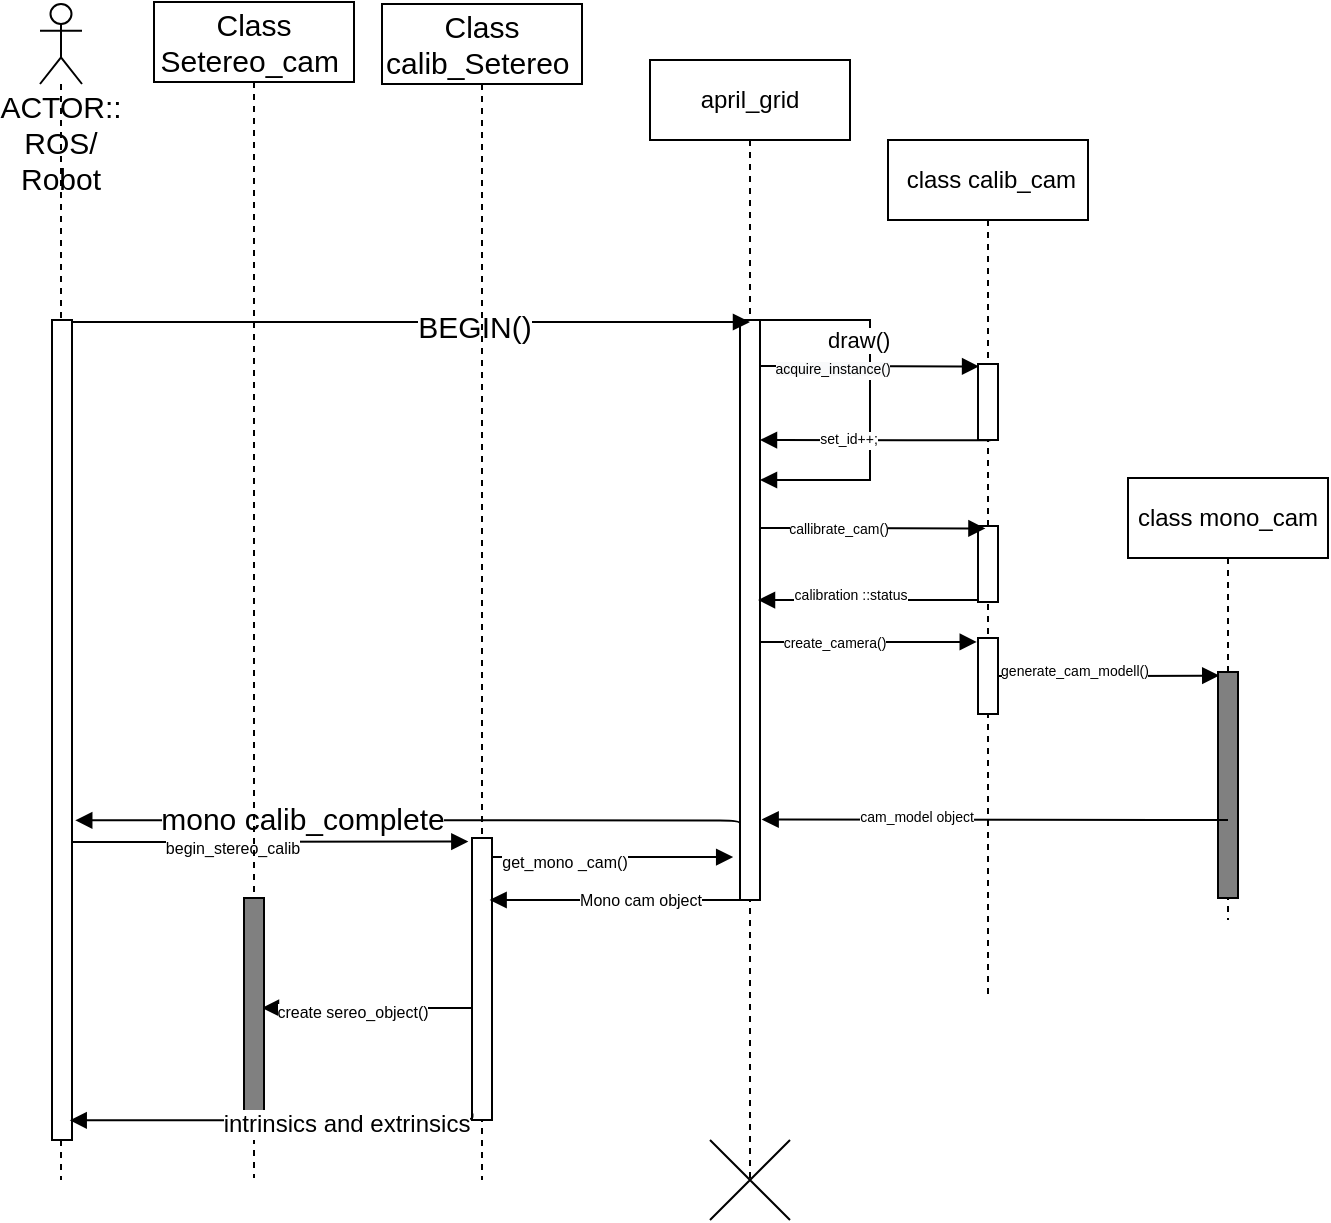 <mxfile>
    <diagram id="6TcPL_EzFMyiEL8BHNqk" name="Page-1">
        <mxGraphModel dx="772" dy="376" grid="1" gridSize="10" guides="1" tooltips="1" connect="1" arrows="1" fold="1" page="1" pageScale="1" pageWidth="850" pageHeight="1100" math="0" shadow="0">
            <root>
                <mxCell id="0"/>
                <mxCell id="1" parent="0"/>
                <mxCell id="hDovkQ81fUDKO01cRCzx-9" value="april_grid" style="shape=umlLifeline;perimeter=lifelinePerimeter;whiteSpace=wrap;html=1;container=1;collapsible=0;recursiveResize=0;outlineConnect=0;" vertex="1" parent="1">
                    <mxGeometry x="334" y="80" width="100" height="560" as="geometry"/>
                </mxCell>
                <mxCell id="_m5JJ1gMDbVCV7416WM--7" value="" style="html=1;points=[];perimeter=orthogonalPerimeter;" vertex="1" parent="hDovkQ81fUDKO01cRCzx-9">
                    <mxGeometry x="45" y="130" width="10" height="290" as="geometry"/>
                </mxCell>
                <mxCell id="_m5JJ1gMDbVCV7416WM--8" value="draw()" style="edgeStyle=orthogonalEdgeStyle;html=1;align=left;spacingLeft=2;endArrow=block;rounded=0;" edge="1" parent="hDovkQ81fUDKO01cRCzx-9">
                    <mxGeometry x="-0.686" y="-10" relative="1" as="geometry">
                        <mxPoint x="55" y="130" as="sourcePoint"/>
                        <Array as="points">
                            <mxPoint x="110" y="130"/>
                            <mxPoint x="110" y="210"/>
                        </Array>
                        <mxPoint x="55" y="210" as="targetPoint"/>
                        <mxPoint as="offset"/>
                    </mxGeometry>
                </mxCell>
                <mxCell id="_m5JJ1gMDbVCV7416WM--17" value="class mono_cam" style="shape=umlLifeline;perimeter=lifelinePerimeter;whiteSpace=wrap;html=1;container=1;collapsible=0;recursiveResize=0;outlineConnect=0;" vertex="1" parent="1">
                    <mxGeometry x="573" y="289" width="100" height="221" as="geometry"/>
                </mxCell>
                <mxCell id="_m5JJ1gMDbVCV7416WM--18" value="" style="html=1;points=[];perimeter=orthogonalPerimeter;fillColor=#808080;" vertex="1" parent="_m5JJ1gMDbVCV7416WM--17">
                    <mxGeometry x="45" y="97" width="10" height="113" as="geometry"/>
                </mxCell>
                <mxCell id="_m5JJ1gMDbVCV7416WM--19" value="&amp;nbsp;class calib_cam" style="shape=umlLifeline;perimeter=lifelinePerimeter;whiteSpace=wrap;html=1;container=1;collapsible=0;recursiveResize=0;outlineConnect=0;" vertex="1" parent="1">
                    <mxGeometry x="453" y="120" width="100" height="430" as="geometry"/>
                </mxCell>
                <mxCell id="_m5JJ1gMDbVCV7416WM--20" value="" style="html=1;points=[];perimeter=orthogonalPerimeter;" vertex="1" parent="_m5JJ1gMDbVCV7416WM--19">
                    <mxGeometry x="45" y="112" width="10" height="38" as="geometry"/>
                </mxCell>
                <mxCell id="_m5JJ1gMDbVCV7416WM--37" value="" style="html=1;points=[];perimeter=orthogonalPerimeter;" vertex="1" parent="_m5JJ1gMDbVCV7416WM--19">
                    <mxGeometry x="45" y="249" width="10" height="38" as="geometry"/>
                </mxCell>
                <mxCell id="hDovkQ81fUDKO01cRCzx-10" value="" style="shape=umlDestroy;dashed=0;" vertex="1" parent="1">
                    <mxGeometry x="364" y="620" width="40" height="40" as="geometry"/>
                </mxCell>
                <mxCell id="_m5JJ1gMDbVCV7416WM--23" style="edgeStyle=orthogonalEdgeStyle;html=1;fontSize=7;endArrow=block;endFill=1;exitX=0.72;exitY=0.976;exitDx=0;exitDy=0;exitPerimeter=0;" edge="1" parent="1">
                    <mxGeometry relative="1" as="geometry">
                        <mxPoint x="504.2" y="270.088" as="sourcePoint"/>
                        <mxPoint x="389" y="270" as="targetPoint"/>
                        <Array as="points">
                            <mxPoint x="473" y="270"/>
                            <mxPoint x="473" y="270"/>
                        </Array>
                    </mxGeometry>
                </mxCell>
                <mxCell id="_m5JJ1gMDbVCV7416WM--24" value="set_id++;" style="edgeLabel;html=1;align=center;verticalAlign=middle;resizable=0;points=[];fontSize=7;" vertex="1" connectable="0" parent="_m5JJ1gMDbVCV7416WM--23">
                    <mxGeometry x="0.238" relative="1" as="geometry">
                        <mxPoint as="offset"/>
                    </mxGeometry>
                </mxCell>
                <mxCell id="_m5JJ1gMDbVCV7416WM--27" style="edgeStyle=orthogonalEdgeStyle;html=1;fontSize=7;endArrow=block;endFill=1;" edge="1" parent="1" source="_m5JJ1gMDbVCV7416WM--7">
                    <mxGeometry relative="1" as="geometry">
                        <mxPoint x="498.54" y="233.221" as="targetPoint"/>
                        <Array as="points">
                            <mxPoint x="414" y="233"/>
                            <mxPoint x="414" y="233"/>
                        </Array>
                    </mxGeometry>
                </mxCell>
                <mxCell id="_m5JJ1gMDbVCV7416WM--28" value="&lt;span style=&quot;background-color: rgb(248 , 249 , 250)&quot;&gt;acquire_instance()&lt;/span&gt;" style="edgeLabel;html=1;align=center;verticalAlign=middle;resizable=0;points=[];fontSize=7;" vertex="1" connectable="0" parent="_m5JJ1gMDbVCV7416WM--27">
                    <mxGeometry x="-0.346" y="-2" relative="1" as="geometry">
                        <mxPoint as="offset"/>
                    </mxGeometry>
                </mxCell>
                <mxCell id="_m5JJ1gMDbVCV7416WM--35" style="edgeStyle=orthogonalEdgeStyle;html=1;fontSize=7;endArrow=block;endFill=1;" edge="1" parent="1">
                    <mxGeometry relative="1" as="geometry">
                        <mxPoint x="388.008" y="350.043" as="targetPoint"/>
                        <mxPoint x="498" y="350.0" as="sourcePoint"/>
                        <Array as="points">
                            <mxPoint x="474" y="350"/>
                            <mxPoint x="474" y="350"/>
                        </Array>
                    </mxGeometry>
                </mxCell>
                <mxCell id="_m5JJ1gMDbVCV7416WM--36" value="calibration ::status" style="edgeLabel;html=1;align=center;verticalAlign=middle;resizable=0;points=[];fontSize=7;" vertex="1" connectable="0" parent="_m5JJ1gMDbVCV7416WM--35">
                    <mxGeometry x="0.163" y="-2" relative="1" as="geometry">
                        <mxPoint as="offset"/>
                    </mxGeometry>
                </mxCell>
                <mxCell id="_m5JJ1gMDbVCV7416WM--29" value="" style="html=1;points=[];perimeter=orthogonalPerimeter;" vertex="1" parent="1">
                    <mxGeometry x="498" y="313" width="10" height="38" as="geometry"/>
                </mxCell>
                <mxCell id="_m5JJ1gMDbVCV7416WM--31" style="edgeStyle=orthogonalEdgeStyle;html=1;fontSize=7;endArrow=block;endFill=1;" edge="1" parent="1" source="_m5JJ1gMDbVCV7416WM--7">
                    <mxGeometry relative="1" as="geometry">
                        <mxPoint x="501.723" y="314.24" as="targetPoint"/>
                        <Array as="points">
                            <mxPoint x="414" y="314"/>
                            <mxPoint x="414" y="314"/>
                        </Array>
                    </mxGeometry>
                </mxCell>
                <mxCell id="_m5JJ1gMDbVCV7416WM--32" value="callibrate_cam()" style="edgeLabel;html=1;align=center;verticalAlign=middle;resizable=0;points=[];fontSize=7;" vertex="1" connectable="0" parent="_m5JJ1gMDbVCV7416WM--31">
                    <mxGeometry x="-0.304" y="-1" relative="1" as="geometry">
                        <mxPoint as="offset"/>
                    </mxGeometry>
                </mxCell>
                <mxCell id="_m5JJ1gMDbVCV7416WM--38" style="edgeStyle=orthogonalEdgeStyle;html=1;entryX=0.062;entryY=0.016;entryDx=0;entryDy=0;entryPerimeter=0;fontSize=7;endArrow=block;endFill=1;" edge="1" parent="1" source="_m5JJ1gMDbVCV7416WM--37" target="_m5JJ1gMDbVCV7416WM--18">
                    <mxGeometry relative="1" as="geometry"/>
                </mxCell>
                <mxCell id="_m5JJ1gMDbVCV7416WM--41" value="generate_cam_modell()" style="edgeLabel;html=1;align=center;verticalAlign=middle;resizable=0;points=[];fontSize=7;" vertex="1" connectable="0" parent="_m5JJ1gMDbVCV7416WM--38">
                    <mxGeometry x="-0.311" y="2" relative="1" as="geometry">
                        <mxPoint as="offset"/>
                    </mxGeometry>
                </mxCell>
                <mxCell id="_m5JJ1gMDbVCV7416WM--39" style="edgeStyle=orthogonalEdgeStyle;html=1;fontSize=7;endArrow=block;endFill=1;" edge="1" parent="1" source="_m5JJ1gMDbVCV7416WM--7">
                    <mxGeometry relative="1" as="geometry">
                        <mxPoint x="497.383" y="370.953" as="targetPoint"/>
                        <Array as="points">
                            <mxPoint x="414" y="371"/>
                            <mxPoint x="414" y="371"/>
                        </Array>
                    </mxGeometry>
                </mxCell>
                <mxCell id="_m5JJ1gMDbVCV7416WM--40" value="create_camera()" style="edgeLabel;html=1;align=center;verticalAlign=middle;resizable=0;points=[];fontSize=7;" vertex="1" connectable="0" parent="_m5JJ1gMDbVCV7416WM--39">
                    <mxGeometry x="-0.314" y="-1" relative="1" as="geometry">
                        <mxPoint as="offset"/>
                    </mxGeometry>
                </mxCell>
                <mxCell id="_m5JJ1gMDbVCV7416WM--42" style="edgeStyle=orthogonalEdgeStyle;html=1;fontSize=7;endArrow=block;endFill=1;" edge="1" parent="1">
                    <mxGeometry relative="1" as="geometry">
                        <mxPoint x="389.825" y="459.738" as="targetPoint"/>
                        <mxPoint x="623.0" y="460" as="sourcePoint"/>
                        <Array as="points">
                            <mxPoint x="599" y="460"/>
                            <mxPoint x="599" y="460"/>
                        </Array>
                    </mxGeometry>
                </mxCell>
                <mxCell id="_m5JJ1gMDbVCV7416WM--43" value="cam_model object" style="edgeLabel;html=1;align=center;verticalAlign=middle;resizable=0;points=[];fontSize=7;" vertex="1" connectable="0" parent="_m5JJ1gMDbVCV7416WM--42">
                    <mxGeometry x="0.338" y="-1" relative="1" as="geometry">
                        <mxPoint as="offset"/>
                    </mxGeometry>
                </mxCell>
                <mxCell id="_m5JJ1gMDbVCV7416WM--45" style="edgeStyle=orthogonalEdgeStyle;html=1;fontSize=15;endArrow=block;endFill=1;" edge="1" parent="1">
                    <mxGeometry relative="1" as="geometry">
                        <mxPoint x="39.31" y="211" as="sourcePoint"/>
                        <mxPoint x="384" y="211" as="targetPoint"/>
                        <Array as="points">
                            <mxPoint x="374" y="211"/>
                        </Array>
                    </mxGeometry>
                </mxCell>
                <mxCell id="_m5JJ1gMDbVCV7416WM--46" value="BEGIN()" style="edgeLabel;html=1;align=center;verticalAlign=middle;resizable=0;points=[];fontSize=15;" vertex="1" connectable="0" parent="_m5JJ1gMDbVCV7416WM--45">
                    <mxGeometry x="0.198" y="-2" relative="1" as="geometry">
                        <mxPoint as="offset"/>
                    </mxGeometry>
                </mxCell>
                <mxCell id="_m5JJ1gMDbVCV7416WM--44" value="&lt;font style=&quot;font-size: 15px&quot;&gt;ACTOR:: ROS/ Robot&lt;/font&gt;" style="shape=umlLifeline;participant=umlActor;perimeter=lifelinePerimeter;whiteSpace=wrap;html=1;container=1;collapsible=0;recursiveResize=0;verticalAlign=top;spacingTop=36;outlineConnect=0;fontSize=7;" vertex="1" parent="1">
                    <mxGeometry x="29" y="52" width="21" height="588" as="geometry"/>
                </mxCell>
                <mxCell id="_m5JJ1gMDbVCV7416WM--47" value="Class calib_Setereo&amp;nbsp;" style="shape=umlLifeline;perimeter=lifelinePerimeter;whiteSpace=wrap;html=1;container=1;collapsible=0;recursiveResize=0;outlineConnect=0;fontSize=15;" vertex="1" parent="1">
                    <mxGeometry x="200" y="52" width="100" height="588" as="geometry"/>
                </mxCell>
                <mxCell id="_m5JJ1gMDbVCV7416WM--52" style="edgeStyle=orthogonalEdgeStyle;html=1;entryX=-0.183;entryY=0.055;entryDx=0;entryDy=0;entryPerimeter=0;fontSize=15;endArrow=block;endFill=1;" edge="1" parent="1">
                    <mxGeometry relative="1" as="geometry">
                        <mxPoint x="45.0" y="471.034" as="sourcePoint"/>
                        <mxPoint x="243.17" y="470.755" as="targetPoint"/>
                        <Array as="points">
                            <mxPoint x="80" y="471"/>
                            <mxPoint x="80" y="471"/>
                        </Array>
                    </mxGeometry>
                </mxCell>
                <mxCell id="_m5JJ1gMDbVCV7416WM--53" value="&lt;font style=&quot;font-size: 8px&quot;&gt;begin_stereo_calib&lt;/font&gt;" style="edgeLabel;html=1;align=center;verticalAlign=middle;resizable=0;points=[];fontSize=15;" vertex="1" connectable="0" parent="_m5JJ1gMDbVCV7416WM--52">
                    <mxGeometry x="-0.194" relative="1" as="geometry">
                        <mxPoint as="offset"/>
                    </mxGeometry>
                </mxCell>
                <mxCell id="_m5JJ1gMDbVCV7416WM--50" value="" style="html=1;points=[];perimeter=orthogonalPerimeter;" vertex="1" parent="1">
                    <mxGeometry x="35" y="210" width="10" height="410" as="geometry"/>
                </mxCell>
                <mxCell id="_m5JJ1gMDbVCV7416WM--48" style="edgeStyle=orthogonalEdgeStyle;html=1;fontSize=15;endArrow=block;endFill=1;entryX=1.162;entryY=0.615;entryDx=0;entryDy=0;entryPerimeter=0;" edge="1" parent="1">
                    <mxGeometry relative="1" as="geometry">
                        <mxPoint x="379" y="463.034" as="sourcePoint"/>
                        <mxPoint x="46.62" y="460.15" as="targetPoint"/>
                        <Array as="points">
                            <mxPoint x="379" y="460"/>
                        </Array>
                    </mxGeometry>
                </mxCell>
                <mxCell id="_m5JJ1gMDbVCV7416WM--49" value="mono calib_complete" style="edgeLabel;html=1;align=center;verticalAlign=middle;resizable=0;points=[];fontSize=15;" vertex="1" connectable="0" parent="_m5JJ1gMDbVCV7416WM--48">
                    <mxGeometry x="0.19" y="1" relative="1" as="geometry">
                        <mxPoint x="-23" y="-2" as="offset"/>
                    </mxGeometry>
                </mxCell>
                <mxCell id="_m5JJ1gMDbVCV7416WM--56" style="edgeStyle=orthogonalEdgeStyle;html=1;entryX=-0.341;entryY=0.926;entryDx=0;entryDy=0;entryPerimeter=0;fontSize=8;endArrow=block;endFill=1;" edge="1" parent="1" source="_m5JJ1gMDbVCV7416WM--51" target="_m5JJ1gMDbVCV7416WM--7">
                    <mxGeometry relative="1" as="geometry">
                        <Array as="points">
                            <mxPoint x="315" y="479"/>
                        </Array>
                    </mxGeometry>
                </mxCell>
                <mxCell id="_m5JJ1gMDbVCV7416WM--57" value="get_mono _cam()" style="edgeLabel;html=1;align=center;verticalAlign=middle;resizable=0;points=[];fontSize=8;" vertex="1" connectable="0" parent="_m5JJ1gMDbVCV7416WM--56">
                    <mxGeometry x="-0.401" y="-2" relative="1" as="geometry">
                        <mxPoint as="offset"/>
                    </mxGeometry>
                </mxCell>
                <mxCell id="_m5JJ1gMDbVCV7416WM--60" style="edgeStyle=orthogonalEdgeStyle;html=1;entryX=0.9;entryY=0.097;entryDx=0;entryDy=0;entryPerimeter=0;fontSize=8;endArrow=block;endFill=1;" edge="1" parent="1">
                    <mxGeometry relative="1" as="geometry">
                        <mxPoint x="245.0" y="554.0" as="sourcePoint"/>
                        <mxPoint x="140.0" y="553.961" as="targetPoint"/>
                        <Array as="points">
                            <mxPoint x="210" y="554"/>
                            <mxPoint x="210" y="554"/>
                        </Array>
                    </mxGeometry>
                </mxCell>
                <mxCell id="_m5JJ1gMDbVCV7416WM--61" value="create sereo_object()" style="edgeLabel;html=1;align=center;verticalAlign=middle;resizable=0;points=[];fontSize=8;" vertex="1" connectable="0" parent="_m5JJ1gMDbVCV7416WM--60">
                    <mxGeometry x="0.145" y="2" relative="1" as="geometry">
                        <mxPoint as="offset"/>
                    </mxGeometry>
                </mxCell>
                <mxCell id="_m5JJ1gMDbVCV7416WM--51" value="" style="html=1;points=[];perimeter=orthogonalPerimeter;" vertex="1" parent="1">
                    <mxGeometry x="245" y="469" width="10" height="141" as="geometry"/>
                </mxCell>
                <mxCell id="_m5JJ1gMDbVCV7416WM--54" style="edgeStyle=orthogonalEdgeStyle;html=1;fontSize=8;endArrow=block;endFill=1;" edge="1" parent="1">
                    <mxGeometry relative="1" as="geometry">
                        <mxPoint x="383" y="500.0" as="sourcePoint"/>
                        <mxPoint x="253.81" y="500.0" as="targetPoint"/>
                        <Array as="points">
                            <mxPoint x="324" y="500"/>
                            <mxPoint x="324" y="500"/>
                        </Array>
                    </mxGeometry>
                </mxCell>
                <mxCell id="_m5JJ1gMDbVCV7416WM--55" value="Mono cam object" style="edgeLabel;html=1;align=center;verticalAlign=middle;resizable=0;points=[];fontSize=8;" vertex="1" connectable="0" parent="_m5JJ1gMDbVCV7416WM--54">
                    <mxGeometry x="-0.154" relative="1" as="geometry">
                        <mxPoint as="offset"/>
                    </mxGeometry>
                </mxCell>
                <mxCell id="_m5JJ1gMDbVCV7416WM--58" value="Class Setereo_cam&amp;nbsp;" style="shape=umlLifeline;perimeter=lifelinePerimeter;whiteSpace=wrap;html=1;container=1;collapsible=0;recursiveResize=0;outlineConnect=0;fontSize=15;" vertex="1" parent="1">
                    <mxGeometry x="86" y="51" width="100" height="588" as="geometry"/>
                </mxCell>
                <mxCell id="_m5JJ1gMDbVCV7416WM--59" value="" style="html=1;points=[];perimeter=orthogonalPerimeter;fillColor=#808080;" vertex="1" parent="1">
                    <mxGeometry x="131" y="499" width="10" height="113" as="geometry"/>
                </mxCell>
                <mxCell id="_m5JJ1gMDbVCV7416WM--63" style="edgeStyle=orthogonalEdgeStyle;html=1;entryX=0.886;entryY=0.937;entryDx=0;entryDy=0;entryPerimeter=0;fontSize=8;endArrow=block;endFill=1;exitX=0.024;exitY=0.977;exitDx=0;exitDy=0;exitPerimeter=0;" edge="1" parent="1" source="_m5JJ1gMDbVCV7416WM--51">
                    <mxGeometry relative="1" as="geometry">
                        <mxPoint x="245.0" y="623.034" as="sourcePoint"/>
                        <mxPoint x="43.86" y="610.17" as="targetPoint"/>
                        <Array as="points">
                            <mxPoint x="245" y="610"/>
                        </Array>
                    </mxGeometry>
                </mxCell>
                <mxCell id="_m5JJ1gMDbVCV7416WM--64" value="&lt;span style=&quot;font-size: 12px&quot;&gt;intrinsics and extrinsics&lt;/span&gt;" style="edgeLabel;html=1;align=center;verticalAlign=middle;resizable=0;points=[];fontSize=8;" vertex="1" connectable="0" parent="_m5JJ1gMDbVCV7416WM--63">
                    <mxGeometry x="-0.351" y="2" relative="1" as="geometry">
                        <mxPoint as="offset"/>
                    </mxGeometry>
                </mxCell>
            </root>
        </mxGraphModel>
    </diagram>
    <diagram id="Vpa290mEQZgqXZkdQ85W" name="class diagram">
        <mxGraphModel dx="1600" dy="779" grid="1" gridSize="10" guides="1" tooltips="1" connect="1" arrows="1" fold="1" page="1" pageScale="1" pageWidth="850" pageHeight="1100" math="0" shadow="0">
            <root>
                <mxCell id="uEoAcisM7GpEx017tqVl-0"/>
                <mxCell id="uEoAcisM7GpEx017tqVl-1" parent="uEoAcisM7GpEx017tqVl-0"/>
                <mxCell id="uEoAcisM7GpEx017tqVl-2" value="class :calib_core" style="swimlane;fontStyle=0;childLayout=stackLayout;horizontal=1;startSize=30;horizontalStack=0;resizeParent=1;resizeParentMax=0;resizeLast=0;collapsible=1;marginBottom=0;" vertex="1" parent="uEoAcisM7GpEx017tqVl-1">
                    <mxGeometry x="210" y="30" width="140" height="120" as="geometry"/>
                </mxCell>
                <mxCell id="uEoAcisM7GpEx017tqVl-3" value="+create_pt+cloud()" style="text;strokeColor=none;fillColor=none;align=left;verticalAlign=middle;spacingLeft=4;spacingRight=4;overflow=hidden;points=[[0,0.5],[1,0.5]];portConstraint=eastwest;rotatable=0;" vertex="1" parent="uEoAcisM7GpEx017tqVl-2">
                    <mxGeometry y="30" width="140" height="30" as="geometry"/>
                </mxCell>
                <mxCell id="uEoAcisM7GpEx017tqVl-4" value="calibrate()" style="text;strokeColor=none;fillColor=none;align=left;verticalAlign=middle;spacingLeft=4;spacingRight=4;overflow=hidden;points=[[0,0.5],[1,0.5]];portConstraint=eastwest;rotatable=0;" vertex="1" parent="uEoAcisM7GpEx017tqVl-2">
                    <mxGeometry y="60" width="140" height="30" as="geometry"/>
                </mxCell>
                <mxCell id="uEoAcisM7GpEx017tqVl-5" value="+generate_cam()" style="text;strokeColor=none;fillColor=none;align=left;verticalAlign=middle;spacingLeft=4;spacingRight=4;overflow=hidden;points=[[0,0.5],[1,0.5]];portConstraint=eastwest;rotatable=0;" vertex="1" parent="uEoAcisM7GpEx017tqVl-2">
                    <mxGeometry y="90" width="140" height="30" as="geometry"/>
                </mxCell>
                <mxCell id="uEoAcisM7GpEx017tqVl-6" value="class :calib_mono" style="swimlane;fontStyle=0;childLayout=stackLayout;horizontal=1;startSize=30;horizontalStack=0;resizeParent=1;resizeParentMax=0;resizeLast=0;collapsible=1;marginBottom=0;" vertex="1" parent="uEoAcisM7GpEx017tqVl-1">
                    <mxGeometry x="90" y="250" width="140" height="120" as="geometry"/>
                </mxCell>
                <mxCell id="uEoAcisM7GpEx017tqVl-7" value="+create_ptcloud()" style="text;strokeColor=none;fillColor=none;align=left;verticalAlign=middle;spacingLeft=4;spacingRight=4;overflow=hidden;points=[[0,0.5],[1,0.5]];portConstraint=eastwest;rotatable=0;" vertex="1" parent="uEoAcisM7GpEx017tqVl-6">
                    <mxGeometry y="30" width="140" height="30" as="geometry"/>
                </mxCell>
                <mxCell id="uEoAcisM7GpEx017tqVl-8" value="calibrate()" style="text;strokeColor=none;fillColor=none;align=left;verticalAlign=middle;spacingLeft=4;spacingRight=4;overflow=hidden;points=[[0,0.5],[1,0.5]];portConstraint=eastwest;rotatable=0;" vertex="1" parent="uEoAcisM7GpEx017tqVl-6">
                    <mxGeometry y="60" width="140" height="30" as="geometry"/>
                </mxCell>
                <mxCell id="uEoAcisM7GpEx017tqVl-9" value="+generate_cam()" style="text;strokeColor=none;fillColor=none;align=left;verticalAlign=middle;spacingLeft=4;spacingRight=4;overflow=hidden;points=[[0,0.5],[1,0.5]];portConstraint=eastwest;rotatable=0;" vertex="1" parent="uEoAcisM7GpEx017tqVl-6">
                    <mxGeometry y="90" width="140" height="30" as="geometry"/>
                </mxCell>
                <mxCell id="uEoAcisM7GpEx017tqVl-10" value="class :calib_setero" style="swimlane;fontStyle=0;childLayout=stackLayout;horizontal=1;startSize=30;horizontalStack=0;resizeParent=1;resizeParentMax=0;resizeLast=0;collapsible=1;marginBottom=0;" vertex="1" parent="uEoAcisM7GpEx017tqVl-1">
                    <mxGeometry x="320" y="250" width="143" height="120" as="geometry"/>
                </mxCell>
                <mxCell id="uEoAcisM7GpEx017tqVl-11" value="+create_pt_cloud()" style="text;strokeColor=none;fillColor=none;align=left;verticalAlign=middle;spacingLeft=4;spacingRight=4;overflow=hidden;points=[[0,0.5],[1,0.5]];portConstraint=eastwest;rotatable=0;" vertex="1" parent="uEoAcisM7GpEx017tqVl-10">
                    <mxGeometry y="30" width="143" height="30" as="geometry"/>
                </mxCell>
                <mxCell id="uEoAcisM7GpEx017tqVl-12" value="calibrate()" style="text;strokeColor=none;fillColor=none;align=left;verticalAlign=middle;spacingLeft=4;spacingRight=4;overflow=hidden;points=[[0,0.5],[1,0.5]];portConstraint=eastwest;rotatable=0;" vertex="1" parent="uEoAcisM7GpEx017tqVl-10">
                    <mxGeometry y="60" width="143" height="30" as="geometry"/>
                </mxCell>
                <mxCell id="uEoAcisM7GpEx017tqVl-13" value="+generate_cam()" style="text;strokeColor=none;fillColor=none;align=left;verticalAlign=middle;spacingLeft=4;spacingRight=4;overflow=hidden;points=[[0,0.5],[1,0.5]];portConstraint=eastwest;rotatable=0;" vertex="1" parent="uEoAcisM7GpEx017tqVl-10">
                    <mxGeometry y="90" width="143" height="30" as="geometry"/>
                </mxCell>
                <mxCell id="uEoAcisM7GpEx017tqVl-14" value="" style="endArrow=block;endFill=0;endSize=12;html=1;exitX=0.5;exitY=0;exitDx=0;exitDy=0;entryX=0.494;entryY=1.162;entryDx=0;entryDy=0;entryPerimeter=0;" edge="1" parent="uEoAcisM7GpEx017tqVl-1">
                    <mxGeometry width="160" relative="1" as="geometry">
                        <mxPoint x="389.5" y="247" as="sourcePoint"/>
                        <mxPoint x="277.16" y="151.86" as="targetPoint"/>
                        <Array as="points">
                            <mxPoint x="390" y="190"/>
                            <mxPoint x="277" y="190"/>
                        </Array>
                    </mxGeometry>
                </mxCell>
                <mxCell id="uEoAcisM7GpEx017tqVl-15" value="" style="endArrow=block;endFill=0;endSize=12;html=1;exitX=0.5;exitY=0;exitDx=0;exitDy=0;" edge="1" parent="uEoAcisM7GpEx017tqVl-1" source="uEoAcisM7GpEx017tqVl-6">
                    <mxGeometry width="160" relative="1" as="geometry">
                        <mxPoint x="60" y="170" as="sourcePoint"/>
                        <mxPoint x="277" y="153" as="targetPoint"/>
                        <Array as="points">
                            <mxPoint x="160" y="190"/>
                            <mxPoint x="220" y="190"/>
                            <mxPoint x="280" y="190"/>
                            <mxPoint x="277" y="170"/>
                        </Array>
                    </mxGeometry>
                </mxCell>
                <mxCell id="uEoAcisM7GpEx017tqVl-30" value="" style="group;rotation=-180;" vertex="1" connectable="0" parent="uEoAcisM7GpEx017tqVl-1">
                    <mxGeometry x="84" y="492" width="373" height="340" as="geometry"/>
                </mxCell>
                <mxCell id="uEoAcisM7GpEx017tqVl-16" value="class :cam_core" style="swimlane;fontStyle=0;childLayout=stackLayout;horizontal=1;startSize=30;horizontalStack=0;resizeParent=1;resizeParentMax=0;resizeLast=0;collapsible=1;marginBottom=0;rotation=0;" vertex="1" parent="uEoAcisM7GpEx017tqVl-30">
                    <mxGeometry x="112" y="221" width="140" height="150" as="geometry"/>
                </mxCell>
                <mxCell id="uEoAcisM7GpEx017tqVl-17" value="+get_image_pt_cloud()" style="text;strokeColor=none;fillColor=none;align=left;verticalAlign=middle;spacingLeft=4;spacingRight=4;overflow=hidden;points=[[0,0.5],[1,0.5]];portConstraint=eastwest;rotatable=0;rotation=0;" vertex="1" parent="uEoAcisM7GpEx017tqVl-16">
                    <mxGeometry y="30" width="140" height="30" as="geometry"/>
                </mxCell>
                <mxCell id="uEoAcisM7GpEx017tqVl-18" value="+get_cam_matrix()" style="text;strokeColor=none;fillColor=none;align=left;verticalAlign=middle;spacingLeft=4;spacingRight=4;overflow=hidden;points=[[0,0.5],[1,0.5]];portConstraint=eastwest;rotatable=0;rotation=0;" vertex="1" parent="uEoAcisM7GpEx017tqVl-16">
                    <mxGeometry y="60" width="140" height="30" as="geometry"/>
                </mxCell>
                <mxCell id="uEoAcisM7GpEx017tqVl-19" value="+get_distortion()" style="text;strokeColor=none;fillColor=none;align=left;verticalAlign=middle;spacingLeft=4;spacingRight=4;overflow=hidden;points=[[0,0.5],[1,0.5]];portConstraint=eastwest;rotatable=0;rotation=0;" vertex="1" parent="uEoAcisM7GpEx017tqVl-16">
                    <mxGeometry y="90" width="140" height="30" as="geometry"/>
                </mxCell>
                <mxCell id="uEoAcisM7GpEx017tqVl-38" value="+get_distortion()" style="text;strokeColor=none;fillColor=none;align=left;verticalAlign=middle;spacingLeft=4;spacingRight=4;overflow=hidden;points=[[0,0.5],[1,0.5]];portConstraint=eastwest;rotatable=0;rotation=0;" vertex="1" parent="uEoAcisM7GpEx017tqVl-16">
                    <mxGeometry y="120" width="140" height="30" as="geometry"/>
                </mxCell>
                <mxCell id="uEoAcisM7GpEx017tqVl-20" value="class :cam_stereo" style="swimlane;fontStyle=0;childLayout=stackLayout;horizontal=1;startSize=30;horizontalStack=0;resizeParent=1;resizeParentMax=0;resizeLast=0;collapsible=1;marginBottom=0;rotation=0;" vertex="1" parent="uEoAcisM7GpEx017tqVl-30">
                    <mxGeometry x="233" width="140" height="150" as="geometry"/>
                </mxCell>
                <mxCell id="uEoAcisM7GpEx017tqVl-21" value="+get_image_pt_cloud()" style="text;strokeColor=none;fillColor=none;align=left;verticalAlign=middle;spacingLeft=4;spacingRight=4;overflow=hidden;points=[[0,0.5],[1,0.5]];portConstraint=eastwest;rotatable=0;rotation=0;" vertex="1" parent="uEoAcisM7GpEx017tqVl-20">
                    <mxGeometry y="30" width="140" height="30" as="geometry"/>
                </mxCell>
                <mxCell id="uEoAcisM7GpEx017tqVl-22" value="+get_cam_matrix()" style="text;strokeColor=none;fillColor=none;align=left;verticalAlign=middle;spacingLeft=4;spacingRight=4;overflow=hidden;points=[[0,0.5],[1,0.5]];portConstraint=eastwest;rotatable=0;rotation=0;" vertex="1" parent="uEoAcisM7GpEx017tqVl-20">
                    <mxGeometry y="60" width="140" height="30" as="geometry"/>
                </mxCell>
                <mxCell id="uEoAcisM7GpEx017tqVl-23" value="+get_distortion()" style="text;strokeColor=none;fillColor=none;align=left;verticalAlign=middle;spacingLeft=4;spacingRight=4;overflow=hidden;points=[[0,0.5],[1,0.5]];portConstraint=eastwest;rotatable=0;rotation=0;" vertex="1" parent="uEoAcisM7GpEx017tqVl-20">
                    <mxGeometry y="90" width="140" height="30" as="geometry"/>
                </mxCell>
                <mxCell id="uEoAcisM7GpEx017tqVl-37" value="+get_object_point()" style="text;strokeColor=none;fillColor=none;align=left;verticalAlign=middle;spacingLeft=4;spacingRight=4;overflow=hidden;points=[[0,0.5],[1,0.5]];portConstraint=eastwest;rotatable=0;rotation=0;" vertex="1" parent="uEoAcisM7GpEx017tqVl-20">
                    <mxGeometry y="120" width="140" height="30" as="geometry"/>
                </mxCell>
                <mxCell id="uEoAcisM7GpEx017tqVl-24" value="class :cam_mono" style="swimlane;fontStyle=0;childLayout=stackLayout;horizontal=1;startSize=30;horizontalStack=0;resizeParent=1;resizeParentMax=0;resizeLast=0;collapsible=1;marginBottom=0;rotation=0;" vertex="1" parent="uEoAcisM7GpEx017tqVl-30">
                    <mxGeometry width="143" height="150" as="geometry"/>
                </mxCell>
                <mxCell id="uEoAcisM7GpEx017tqVl-25" value="+get_image_pt_cloud()" style="text;strokeColor=none;fillColor=none;align=left;verticalAlign=middle;spacingLeft=4;spacingRight=4;overflow=hidden;points=[[0,0.5],[1,0.5]];portConstraint=eastwest;rotatable=0;rotation=0;" vertex="1" parent="uEoAcisM7GpEx017tqVl-24">
                    <mxGeometry y="30" width="143" height="30" as="geometry"/>
                </mxCell>
                <mxCell id="uEoAcisM7GpEx017tqVl-26" value="+get_cam_matrix()" style="text;strokeColor=none;fillColor=none;align=left;verticalAlign=middle;spacingLeft=4;spacingRight=4;overflow=hidden;points=[[0,0.5],[1,0.5]];portConstraint=eastwest;rotatable=0;rotation=0;" vertex="1" parent="uEoAcisM7GpEx017tqVl-24">
                    <mxGeometry y="60" width="143" height="30" as="geometry"/>
                </mxCell>
                <mxCell id="uEoAcisM7GpEx017tqVl-27" value="+get_distortion()" style="text;strokeColor=none;fillColor=none;align=left;verticalAlign=middle;spacingLeft=4;spacingRight=4;overflow=hidden;points=[[0,0.5],[1,0.5]];portConstraint=eastwest;rotatable=0;rotation=0;" vertex="1" parent="uEoAcisM7GpEx017tqVl-24">
                    <mxGeometry y="90" width="143" height="30" as="geometry"/>
                </mxCell>
                <mxCell id="uEoAcisM7GpEx017tqVl-36" value="+get_object_point()" style="text;strokeColor=none;fillColor=none;align=left;verticalAlign=middle;spacingLeft=4;spacingRight=4;overflow=hidden;points=[[0,0.5],[1,0.5]];portConstraint=eastwest;rotatable=0;rotation=0;" vertex="1" parent="uEoAcisM7GpEx017tqVl-24">
                    <mxGeometry y="120" width="143" height="30" as="geometry"/>
                </mxCell>
                <mxCell id="uEoAcisM7GpEx017tqVl-28" value="" style="endArrow=block;endFill=0;endSize=12;html=1;entryX=0.494;entryY=1.162;entryDx=0;entryDy=0;entryPerimeter=0;" edge="1" parent="uEoAcisM7GpEx017tqVl-30">
                    <mxGeometry width="160" relative="1" as="geometry">
                        <mxPoint x="73" y="148" as="sourcePoint"/>
                        <mxPoint x="186" y="219" as="targetPoint"/>
                        <Array as="points">
                            <mxPoint x="73" y="188"/>
                            <mxPoint x="186" y="188"/>
                        </Array>
                    </mxGeometry>
                </mxCell>
                <mxCell id="uEoAcisM7GpEx017tqVl-31" value="" style="endArrow=block;endFill=0;endSize=12;html=1;entryX=0.5;entryY=1;entryDx=0;entryDy=0;" edge="1" parent="uEoAcisM7GpEx017tqVl-30">
                    <mxGeometry width="160" relative="1" as="geometry">
                        <mxPoint x="328" y="148" as="sourcePoint"/>
                        <mxPoint x="186" y="220" as="targetPoint"/>
                        <Array as="points">
                            <mxPoint x="328" y="187"/>
                            <mxPoint x="186" y="187"/>
                        </Array>
                    </mxGeometry>
                </mxCell>
                <mxCell id="uEoAcisM7GpEx017tqVl-32" value="return" style="html=1;verticalAlign=bottom;endArrow=open;dashed=1;endSize=8;exitX=0.458;exitY=1.137;exitDx=0;exitDy=0;exitPerimeter=0;entryX=0.5;entryY=0;entryDx=0;entryDy=0;" edge="1" parent="uEoAcisM7GpEx017tqVl-1" source="uEoAcisM7GpEx017tqVl-9" target="uEoAcisM7GpEx017tqVl-24">
                    <mxGeometry relative="1" as="geometry">
                        <mxPoint x="450" y="510" as="sourcePoint"/>
                        <mxPoint x="370" y="510" as="targetPoint"/>
                    </mxGeometry>
                </mxCell>
                <mxCell id="uEoAcisM7GpEx017tqVl-33" value="return" style="html=1;verticalAlign=bottom;endArrow=open;dashed=1;endSize=8;entryX=0.5;entryY=0;entryDx=0;entryDy=0;" edge="1" parent="uEoAcisM7GpEx017tqVl-1" source="uEoAcisM7GpEx017tqVl-13">
                    <mxGeometry relative="1" as="geometry">
                        <mxPoint x="389.12" y="373.11" as="sourcePoint"/>
                        <mxPoint x="390.5" y="491" as="targetPoint"/>
                    </mxGeometry>
                </mxCell>
                <mxCell id="uEoAcisM7GpEx017tqVl-41" style="edgeStyle=orthogonalEdgeStyle;html=1;exitX=0.75;exitY=0;exitDx=0;exitDy=0;entryX=0;entryY=0.25;entryDx=0;entryDy=0;endArrow=diamond;endFill=0;" edge="1" parent="uEoAcisM7GpEx017tqVl-1" source="uEoAcisM7GpEx017tqVl-24" target="uEoAcisM7GpEx017tqVl-10">
                    <mxGeometry relative="1" as="geometry">
                        <Array as="points">
                            <mxPoint x="191" y="450"/>
                            <mxPoint x="270" y="450"/>
                            <mxPoint x="270" y="280"/>
                        </Array>
                    </mxGeometry>
                </mxCell>
                <mxCell id="uEoAcisM7GpEx017tqVl-42" value="2" style="text;html=1;align=center;verticalAlign=middle;resizable=0;points=[];autosize=1;strokeColor=none;fillColor=none;" vertex="1" parent="uEoAcisM7GpEx017tqVl-1">
                    <mxGeometry x="280" y="260" width="20" height="20" as="geometry"/>
                </mxCell>
                <mxCell id="uEoAcisM7GpEx017tqVl-43" value="class :runtime_container" style="swimlane;fontStyle=0;childLayout=stackLayout;horizontal=1;startSize=30;horizontalStack=0;resizeParent=1;resizeParentMax=0;resizeLast=0;collapsible=1;marginBottom=0;" vertex="1" parent="uEoAcisM7GpEx017tqVl-1">
                    <mxGeometry x="413" y="30" width="140" height="60" as="geometry"/>
                </mxCell>
                <mxCell id="uEoAcisM7GpEx017tqVl-44" value="+draw()" style="text;strokeColor=none;fillColor=none;align=left;verticalAlign=middle;spacingLeft=4;spacingRight=4;overflow=hidden;points=[[0,0.5],[1,0.5]];portConstraint=eastwest;rotatable=0;" vertex="1" parent="uEoAcisM7GpEx017tqVl-43">
                    <mxGeometry y="30" width="140" height="30" as="geometry"/>
                </mxCell>
                <mxCell id="uEoAcisM7GpEx017tqVl-47" style="edgeStyle=orthogonalEdgeStyle;html=1;exitX=0;exitY=0.5;exitDx=0;exitDy=0;entryX=1;entryY=0.5;entryDx=0;entryDy=0;endArrow=open;endFill=0;" edge="1" parent="uEoAcisM7GpEx017tqVl-1" source="uEoAcisM7GpEx017tqVl-44" target="uEoAcisM7GpEx017tqVl-3">
                    <mxGeometry relative="1" as="geometry"/>
                </mxCell>
                <mxCell id="uEoAcisM7GpEx017tqVl-51" style="edgeStyle=orthogonalEdgeStyle;html=1;exitX=1;exitY=0.5;exitDx=0;exitDy=0;entryX=0;entryY=0.5;entryDx=0;entryDy=0;endArrow=diamondThin;endFill=0;" edge="1" parent="uEoAcisM7GpEx017tqVl-1" source="uEoAcisM7GpEx017tqVl-44">
                    <mxGeometry relative="1" as="geometry">
                        <mxPoint x="620" y="75" as="targetPoint"/>
                    </mxGeometry>
                </mxCell>
                <mxCell id="uEoAcisM7GpEx017tqVl-52" value="2" style="text;html=1;align=center;verticalAlign=middle;resizable=0;points=[];autosize=1;strokeColor=none;fillColor=none;" vertex="1" parent="uEoAcisM7GpEx017tqVl-1">
                    <mxGeometry x="590" y="40" width="20" height="20" as="geometry"/>
                </mxCell>
                <mxCell id="xHT_mgxtSOHWz0-KlzXp-0" style="edgeStyle=orthogonalEdgeStyle;html=1;exitX=1;exitY=0.5;exitDx=0;exitDy=0;endArrow=diamondThin;endFill=0;entryX=0.189;entryY=1.012;entryDx=0;entryDy=0;entryPerimeter=0;" edge="1" parent="uEoAcisM7GpEx017tqVl-1" source="uEoAcisM7GpEx017tqVl-26" target="uEoAcisM7GpEx017tqVl-44">
                    <mxGeometry relative="1" as="geometry">
                        <mxPoint x="440" y="110" as="targetPoint"/>
                        <Array as="points">
                            <mxPoint x="300" y="567"/>
                            <mxPoint x="300" y="450"/>
                            <mxPoint x="510" y="450"/>
                            <mxPoint x="510" y="120"/>
                            <mxPoint x="440" y="120"/>
                        </Array>
                    </mxGeometry>
                </mxCell>
                <mxCell id="qafQJ_BPNG-5RHcBwjRb-0" value="Use" style="endArrow=open;endSize=12;dashed=1;html=1;fontSize=12;exitX=0.5;exitY=1;exitDx=0;exitDy=0;entryX=1;entryY=0.5;entryDx=0;entryDy=0;" edge="1" parent="uEoAcisM7GpEx017tqVl-1" target="uEoAcisM7GpEx017tqVl-12">
                    <mxGeometry width="160" relative="1" as="geometry">
                        <mxPoint x="690" y="105" as="sourcePoint"/>
                        <mxPoint x="760" y="320" as="targetPoint"/>
                        <Array as="points">
                            <mxPoint x="690" y="325"/>
                        </Array>
                    </mxGeometry>
                </mxCell>
                <mxCell id="qafQJ_BPNG-5RHcBwjRb-5" value="«interface»&lt;br&gt;&lt;b&gt;Interface&lt;/b&gt;" style="html=1;fontSize=12;" vertex="1" parent="uEoAcisM7GpEx017tqVl-1">
                    <mxGeometry x="620" y="50" width="110" height="50" as="geometry"/>
                </mxCell>
            </root>
        </mxGraphModel>
    </diagram>
</mxfile>